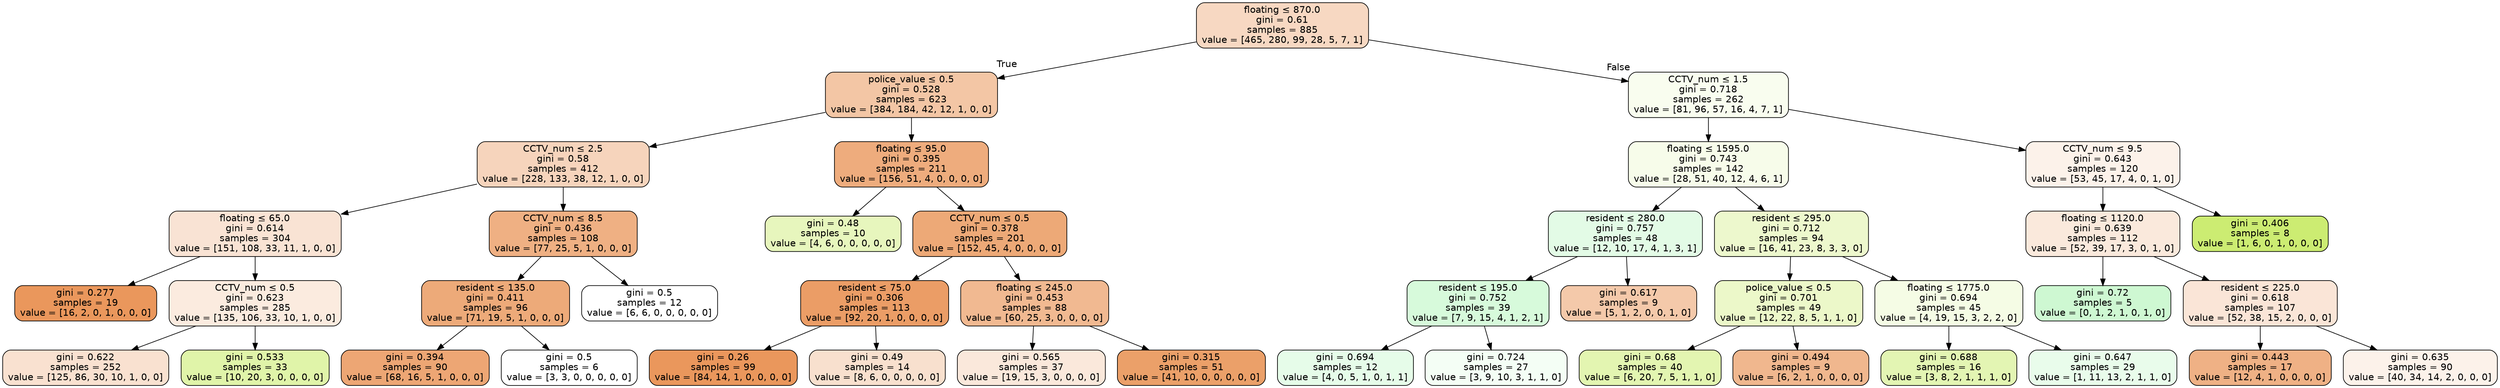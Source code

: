 digraph Tree {
node [shape=box, style="filled, rounded", color="black", fontname=helvetica] ;
edge [fontname=helvetica] ;
0 [label=<floating &le; 870.0<br/>gini = 0.61<br/>samples = 885<br/>value = [465, 280, 99, 28, 5, 7, 1]>, fillcolor="#f7d8c2"] ;
1 [label=<police_value &le; 0.5<br/>gini = 0.528<br/>samples = 623<br/>value = [384, 184, 42, 12, 1, 0, 0]>, fillcolor="#f3c6a5"] ;
0 -> 1 [labeldistance=2.5, labelangle=45, headlabel="True"] ;
2 [label=<CCTV_num &le; 2.5<br/>gini = 0.58<br/>samples = 412<br/>value = [228, 133, 38, 12, 1, 0, 0]>, fillcolor="#f6d4bc"] ;
1 -> 2 ;
3 [label=<floating &le; 65.0<br/>gini = 0.614<br/>samples = 304<br/>value = [151, 108, 33, 11, 1, 0, 0]>, fillcolor="#f9e3d4"] ;
2 -> 3 ;
4 [label=<gini = 0.277<br/>samples = 19<br/>value = [16, 2, 0, 1, 0, 0, 0]>, fillcolor="#ea975c"] ;
3 -> 4 ;
5 [label=<CCTV_num &le; 0.5<br/>gini = 0.623<br/>samples = 285<br/>value = [135, 106, 33, 10, 1, 0, 0]>, fillcolor="#fbebdf"] ;
3 -> 5 ;
6 [label=<gini = 0.622<br/>samples = 252<br/>value = [125, 86, 30, 10, 1, 0, 0]>, fillcolor="#f9e1d0"] ;
5 -> 6 ;
7 [label=<gini = 0.533<br/>samples = 33<br/>value = [10, 20, 3, 0, 0, 0, 0]>, fillcolor="#e0f4a9"] ;
5 -> 7 ;
8 [label=<CCTV_num &le; 8.5<br/>gini = 0.436<br/>samples = 108<br/>value = [77, 25, 5, 1, 0, 0, 0]>, fillcolor="#efb083"] ;
2 -> 8 ;
9 [label=<resident &le; 135.0<br/>gini = 0.411<br/>samples = 96<br/>value = [71, 19, 5, 1, 0, 0, 0]>, fillcolor="#edaa79"] ;
8 -> 9 ;
10 [label=<gini = 0.394<br/>samples = 90<br/>value = [68, 16, 5, 1, 0, 0, 0]>, fillcolor="#eda674"] ;
9 -> 10 ;
11 [label=<gini = 0.5<br/>samples = 6<br/>value = [3, 3, 0, 0, 0, 0, 0]>, fillcolor="#ffffff"] ;
9 -> 11 ;
12 [label=<gini = 0.5<br/>samples = 12<br/>value = [6, 6, 0, 0, 0, 0, 0]>, fillcolor="#ffffff"] ;
8 -> 12 ;
13 [label=<floating &le; 95.0<br/>gini = 0.395<br/>samples = 211<br/>value = [156, 51, 4, 0, 0, 0, 0]>, fillcolor="#eeac7d"] ;
1 -> 13 ;
14 [label=<gini = 0.48<br/>samples = 10<br/>value = [4, 6, 0, 0, 0, 0, 0]>, fillcolor="#e7f6bd"] ;
13 -> 14 ;
15 [label=<CCTV_num &le; 0.5<br/>gini = 0.378<br/>samples = 201<br/>value = [152, 45, 4, 0, 0, 0, 0]>, fillcolor="#eda977"] ;
13 -> 15 ;
16 [label=<resident &le; 75.0<br/>gini = 0.306<br/>samples = 113<br/>value = [92, 20, 1, 0, 0, 0, 0]>, fillcolor="#eb9d66"] ;
15 -> 16 ;
17 [label=<gini = 0.26<br/>samples = 99<br/>value = [84, 14, 1, 0, 0, 0, 0]>, fillcolor="#ea975c"] ;
16 -> 17 ;
18 [label=<gini = 0.49<br/>samples = 14<br/>value = [8, 6, 0, 0, 0, 0, 0]>, fillcolor="#f8e0ce"] ;
16 -> 18 ;
19 [label=<floating &le; 245.0<br/>gini = 0.453<br/>samples = 88<br/>value = [60, 25, 3, 0, 0, 0, 0]>, fillcolor="#f1b991"] ;
15 -> 19 ;
20 [label=<gini = 0.565<br/>samples = 37<br/>value = [19, 15, 3, 0, 0, 0, 0]>, fillcolor="#fae8db"] ;
19 -> 20 ;
21 [label=<gini = 0.315<br/>samples = 51<br/>value = [41, 10, 0, 0, 0, 0, 0]>, fillcolor="#eba069"] ;
19 -> 21 ;
22 [label=<CCTV_num &le; 1.5<br/>gini = 0.718<br/>samples = 262<br/>value = [81, 96, 57, 16, 4, 7, 1]>, fillcolor="#f9fdef"] ;
0 -> 22 [labeldistance=2.5, labelangle=-45, headlabel="False"] ;
23 [label=<floating &le; 1595.0<br/>gini = 0.743<br/>samples = 142<br/>value = [28, 51, 40, 12, 4, 6, 1]>, fillcolor="#f7fcea"] ;
22 -> 23 ;
24 [label=<resident &le; 280.0<br/>gini = 0.757<br/>samples = 48<br/>value = [12, 10, 17, 4, 1, 3, 1]>, fillcolor="#e3fbe6"] ;
23 -> 24 ;
25 [label=<resident &le; 195.0<br/>gini = 0.752<br/>samples = 39<br/>value = [7, 9, 15, 4, 1, 2, 1]>, fillcolor="#d7fadb"] ;
24 -> 25 ;
26 [label=<gini = 0.694<br/>samples = 12<br/>value = [4, 0, 5, 1, 0, 1, 1]>, fillcolor="#e6fce9"] ;
25 -> 26 ;
27 [label=<gini = 0.724<br/>samples = 27<br/>value = [3, 9, 10, 3, 1, 1, 0]>, fillcolor="#f4fef5"] ;
25 -> 27 ;
28 [label=<gini = 0.617<br/>samples = 9<br/>value = [5, 1, 2, 0, 0, 1, 0]>, fillcolor="#f4c9aa"] ;
24 -> 28 ;
29 [label=<resident &le; 295.0<br/>gini = 0.712<br/>samples = 94<br/>value = [16, 41, 23, 8, 3, 3, 0]>, fillcolor="#edf8cd"] ;
23 -> 29 ;
30 [label=<police_value &le; 0.5<br/>gini = 0.701<br/>samples = 49<br/>value = [12, 22, 8, 5, 1, 1, 0]>, fillcolor="#ecf8c9"] ;
29 -> 30 ;
31 [label=<gini = 0.68<br/>samples = 40<br/>value = [6, 20, 7, 5, 1, 1, 0]>, fillcolor="#e3f5b1"] ;
30 -> 31 ;
32 [label=<gini = 0.494<br/>samples = 9<br/>value = [6, 2, 1, 0, 0, 0, 0]>, fillcolor="#f0b78e"] ;
30 -> 32 ;
33 [label=<floating &le; 1775.0<br/>gini = 0.694<br/>samples = 45<br/>value = [4, 19, 15, 3, 2, 2, 0]>, fillcolor="#f5fce5"] ;
29 -> 33 ;
34 [label=<gini = 0.688<br/>samples = 16<br/>value = [3, 8, 2, 1, 1, 1, 0]>, fillcolor="#e3f5b3"] ;
33 -> 34 ;
35 [label=<gini = 0.647<br/>samples = 29<br/>value = [1, 11, 13, 2, 1, 1, 0]>, fillcolor="#e9fceb"] ;
33 -> 35 ;
36 [label=<CCTV_num &le; 9.5<br/>gini = 0.643<br/>samples = 120<br/>value = [53, 45, 17, 4, 0, 1, 0]>, fillcolor="#fcf2ea"] ;
22 -> 36 ;
37 [label=<floating &le; 1120.0<br/>gini = 0.639<br/>samples = 112<br/>value = [52, 39, 17, 3, 0, 1, 0]>, fillcolor="#fae9dc"] ;
36 -> 37 ;
38 [label=<gini = 0.72<br/>samples = 5<br/>value = [0, 1, 2, 1, 0, 1, 0]>, fillcolor="#cef8d2"] ;
37 -> 38 ;
39 [label=<resident &le; 225.0<br/>gini = 0.618<br/>samples = 107<br/>value = [52, 38, 15, 2, 0, 0, 0]>, fillcolor="#fae5d7"] ;
37 -> 39 ;
40 [label=<gini = 0.443<br/>samples = 17<br/>value = [12, 4, 1, 0, 0, 0, 0]>, fillcolor="#efb185"] ;
39 -> 40 ;
41 [label=<gini = 0.635<br/>samples = 90<br/>value = [40, 34, 14, 2, 0, 0, 0]>, fillcolor="#fcf2ea"] ;
39 -> 41 ;
42 [label=<gini = 0.406<br/>samples = 8<br/>value = [1, 6, 0, 1, 0, 0, 0]>, fillcolor="#ccec72"] ;
36 -> 42 ;
}